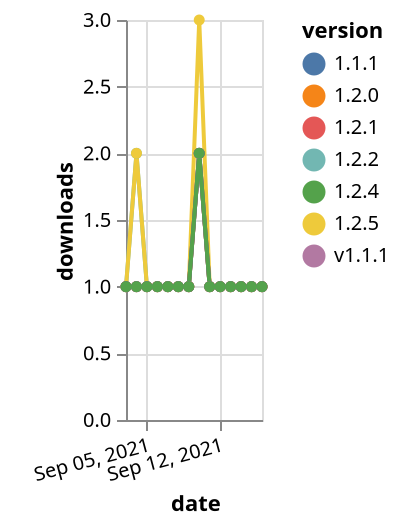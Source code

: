 {"$schema": "https://vega.github.io/schema/vega-lite/v5.json", "description": "A simple bar chart with embedded data.", "data": {"values": [{"date": "2021-09-03", "total": 235, "delta": 1, "version": "v1.1.1"}, {"date": "2021-09-04", "total": 236, "delta": 1, "version": "v1.1.1"}, {"date": "2021-09-05", "total": 237, "delta": 1, "version": "v1.1.1"}, {"date": "2021-09-06", "total": 238, "delta": 1, "version": "v1.1.1"}, {"date": "2021-09-07", "total": 239, "delta": 1, "version": "v1.1.1"}, {"date": "2021-09-08", "total": 240, "delta": 1, "version": "v1.1.1"}, {"date": "2021-09-09", "total": 241, "delta": 1, "version": "v1.1.1"}, {"date": "2021-09-10", "total": 243, "delta": 2, "version": "v1.1.1"}, {"date": "2021-09-11", "total": 244, "delta": 1, "version": "v1.1.1"}, {"date": "2021-09-12", "total": 245, "delta": 1, "version": "v1.1.1"}, {"date": "2021-09-13", "total": 246, "delta": 1, "version": "v1.1.1"}, {"date": "2021-09-14", "total": 247, "delta": 1, "version": "v1.1.1"}, {"date": "2021-09-15", "total": 248, "delta": 1, "version": "v1.1.1"}, {"date": "2021-09-16", "total": 249, "delta": 1, "version": "v1.1.1"}, {"date": "2021-09-03", "total": 149, "delta": 1, "version": "1.2.2"}, {"date": "2021-09-04", "total": 151, "delta": 2, "version": "1.2.2"}, {"date": "2021-09-05", "total": 152, "delta": 1, "version": "1.2.2"}, {"date": "2021-09-06", "total": 153, "delta": 1, "version": "1.2.2"}, {"date": "2021-09-07", "total": 154, "delta": 1, "version": "1.2.2"}, {"date": "2021-09-08", "total": 155, "delta": 1, "version": "1.2.2"}, {"date": "2021-09-09", "total": 156, "delta": 1, "version": "1.2.2"}, {"date": "2021-09-10", "total": 158, "delta": 2, "version": "1.2.2"}, {"date": "2021-09-11", "total": 159, "delta": 1, "version": "1.2.2"}, {"date": "2021-09-12", "total": 160, "delta": 1, "version": "1.2.2"}, {"date": "2021-09-13", "total": 161, "delta": 1, "version": "1.2.2"}, {"date": "2021-09-14", "total": 162, "delta": 1, "version": "1.2.2"}, {"date": "2021-09-15", "total": 163, "delta": 1, "version": "1.2.2"}, {"date": "2021-09-16", "total": 164, "delta": 1, "version": "1.2.2"}, {"date": "2021-09-03", "total": 161, "delta": 1, "version": "1.2.5"}, {"date": "2021-09-04", "total": 163, "delta": 2, "version": "1.2.5"}, {"date": "2021-09-05", "total": 164, "delta": 1, "version": "1.2.5"}, {"date": "2021-09-06", "total": 165, "delta": 1, "version": "1.2.5"}, {"date": "2021-09-07", "total": 166, "delta": 1, "version": "1.2.5"}, {"date": "2021-09-08", "total": 167, "delta": 1, "version": "1.2.5"}, {"date": "2021-09-09", "total": 168, "delta": 1, "version": "1.2.5"}, {"date": "2021-09-10", "total": 171, "delta": 3, "version": "1.2.5"}, {"date": "2021-09-11", "total": 172, "delta": 1, "version": "1.2.5"}, {"date": "2021-09-12", "total": 173, "delta": 1, "version": "1.2.5"}, {"date": "2021-09-13", "total": 174, "delta": 1, "version": "1.2.5"}, {"date": "2021-09-14", "total": 175, "delta": 1, "version": "1.2.5"}, {"date": "2021-09-15", "total": 176, "delta": 1, "version": "1.2.5"}, {"date": "2021-09-16", "total": 177, "delta": 1, "version": "1.2.5"}, {"date": "2021-09-03", "total": 175, "delta": 1, "version": "1.2.0"}, {"date": "2021-09-04", "total": 176, "delta": 1, "version": "1.2.0"}, {"date": "2021-09-05", "total": 177, "delta": 1, "version": "1.2.0"}, {"date": "2021-09-06", "total": 178, "delta": 1, "version": "1.2.0"}, {"date": "2021-09-07", "total": 179, "delta": 1, "version": "1.2.0"}, {"date": "2021-09-08", "total": 180, "delta": 1, "version": "1.2.0"}, {"date": "2021-09-09", "total": 181, "delta": 1, "version": "1.2.0"}, {"date": "2021-09-10", "total": 183, "delta": 2, "version": "1.2.0"}, {"date": "2021-09-11", "total": 184, "delta": 1, "version": "1.2.0"}, {"date": "2021-09-12", "total": 185, "delta": 1, "version": "1.2.0"}, {"date": "2021-09-13", "total": 186, "delta": 1, "version": "1.2.0"}, {"date": "2021-09-14", "total": 187, "delta": 1, "version": "1.2.0"}, {"date": "2021-09-15", "total": 188, "delta": 1, "version": "1.2.0"}, {"date": "2021-09-16", "total": 189, "delta": 1, "version": "1.2.0"}, {"date": "2021-09-03", "total": 155, "delta": 1, "version": "1.2.1"}, {"date": "2021-09-04", "total": 156, "delta": 1, "version": "1.2.1"}, {"date": "2021-09-05", "total": 157, "delta": 1, "version": "1.2.1"}, {"date": "2021-09-06", "total": 158, "delta": 1, "version": "1.2.1"}, {"date": "2021-09-07", "total": 159, "delta": 1, "version": "1.2.1"}, {"date": "2021-09-08", "total": 160, "delta": 1, "version": "1.2.1"}, {"date": "2021-09-09", "total": 161, "delta": 1, "version": "1.2.1"}, {"date": "2021-09-10", "total": 163, "delta": 2, "version": "1.2.1"}, {"date": "2021-09-11", "total": 164, "delta": 1, "version": "1.2.1"}, {"date": "2021-09-12", "total": 165, "delta": 1, "version": "1.2.1"}, {"date": "2021-09-13", "total": 166, "delta": 1, "version": "1.2.1"}, {"date": "2021-09-14", "total": 167, "delta": 1, "version": "1.2.1"}, {"date": "2021-09-15", "total": 168, "delta": 1, "version": "1.2.1"}, {"date": "2021-09-16", "total": 169, "delta": 1, "version": "1.2.1"}, {"date": "2021-09-03", "total": 236, "delta": 1, "version": "1.1.1"}, {"date": "2021-09-04", "total": 237, "delta": 1, "version": "1.1.1"}, {"date": "2021-09-05", "total": 238, "delta": 1, "version": "1.1.1"}, {"date": "2021-09-06", "total": 239, "delta": 1, "version": "1.1.1"}, {"date": "2021-09-07", "total": 240, "delta": 1, "version": "1.1.1"}, {"date": "2021-09-08", "total": 241, "delta": 1, "version": "1.1.1"}, {"date": "2021-09-09", "total": 242, "delta": 1, "version": "1.1.1"}, {"date": "2021-09-10", "total": 244, "delta": 2, "version": "1.1.1"}, {"date": "2021-09-11", "total": 245, "delta": 1, "version": "1.1.1"}, {"date": "2021-09-12", "total": 246, "delta": 1, "version": "1.1.1"}, {"date": "2021-09-13", "total": 247, "delta": 1, "version": "1.1.1"}, {"date": "2021-09-14", "total": 248, "delta": 1, "version": "1.1.1"}, {"date": "2021-09-15", "total": 249, "delta": 1, "version": "1.1.1"}, {"date": "2021-09-16", "total": 250, "delta": 1, "version": "1.1.1"}, {"date": "2021-09-03", "total": 128, "delta": 1, "version": "1.2.4"}, {"date": "2021-09-04", "total": 129, "delta": 1, "version": "1.2.4"}, {"date": "2021-09-05", "total": 130, "delta": 1, "version": "1.2.4"}, {"date": "2021-09-06", "total": 131, "delta": 1, "version": "1.2.4"}, {"date": "2021-09-07", "total": 132, "delta": 1, "version": "1.2.4"}, {"date": "2021-09-08", "total": 133, "delta": 1, "version": "1.2.4"}, {"date": "2021-09-09", "total": 134, "delta": 1, "version": "1.2.4"}, {"date": "2021-09-10", "total": 136, "delta": 2, "version": "1.2.4"}, {"date": "2021-09-11", "total": 137, "delta": 1, "version": "1.2.4"}, {"date": "2021-09-12", "total": 138, "delta": 1, "version": "1.2.4"}, {"date": "2021-09-13", "total": 139, "delta": 1, "version": "1.2.4"}, {"date": "2021-09-14", "total": 140, "delta": 1, "version": "1.2.4"}, {"date": "2021-09-15", "total": 141, "delta": 1, "version": "1.2.4"}, {"date": "2021-09-16", "total": 142, "delta": 1, "version": "1.2.4"}]}, "width": "container", "mark": {"type": "line", "point": {"filled": true}}, "encoding": {"x": {"field": "date", "type": "temporal", "timeUnit": "yearmonthdate", "title": "date", "axis": {"labelAngle": -15}}, "y": {"field": "delta", "type": "quantitative", "title": "downloads"}, "color": {"field": "version", "type": "nominal"}, "tooltip": {"field": "delta"}}}
